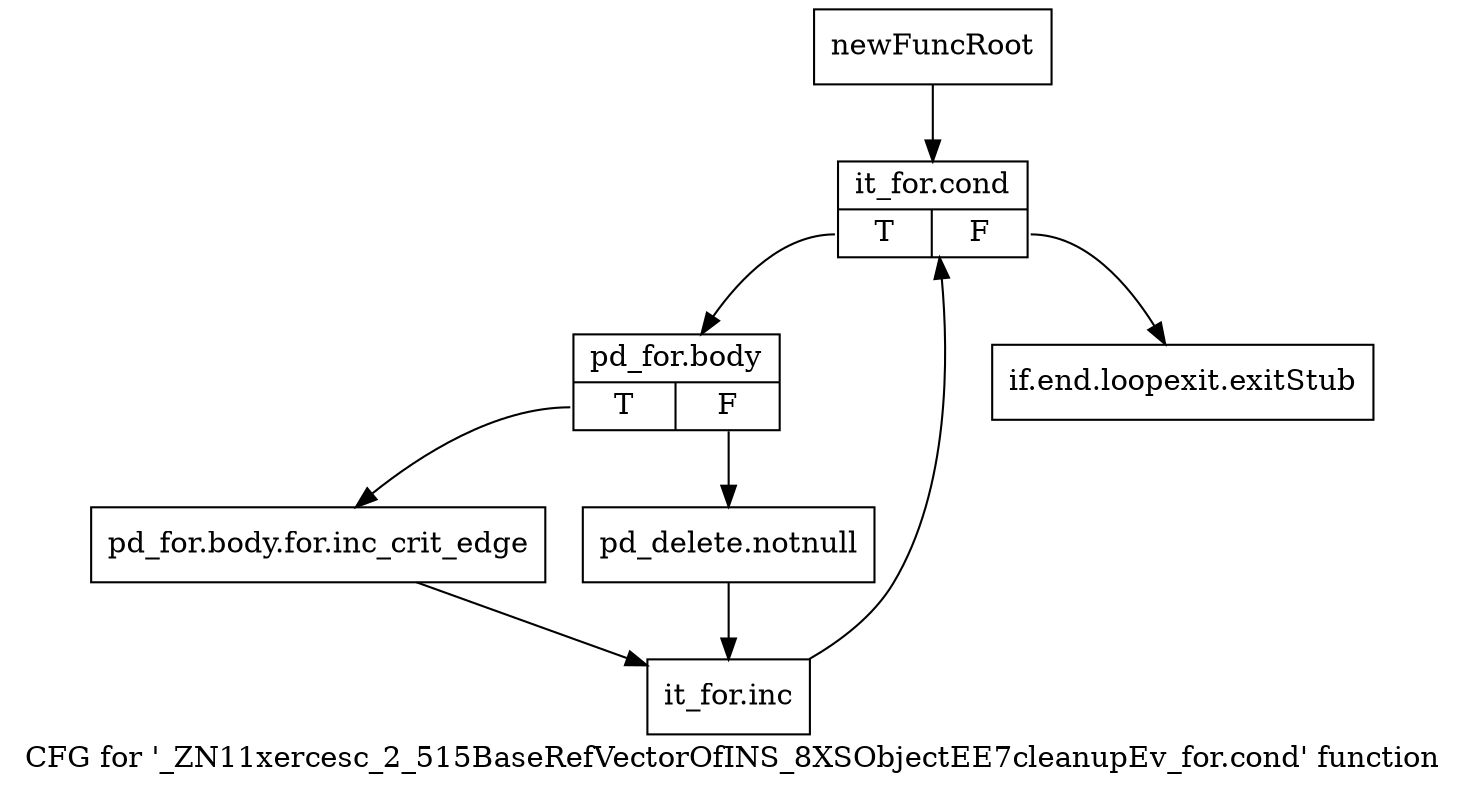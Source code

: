 digraph "CFG for '_ZN11xercesc_2_515BaseRefVectorOfINS_8XSObjectEE7cleanupEv_for.cond' function" {
	label="CFG for '_ZN11xercesc_2_515BaseRefVectorOfINS_8XSObjectEE7cleanupEv_for.cond' function";

	Node0x9c0ec10 [shape=record,label="{newFuncRoot}"];
	Node0x9c0ec10 -> Node0x9c0ecb0;
	Node0x9c0ec60 [shape=record,label="{if.end.loopexit.exitStub}"];
	Node0x9c0ecb0 [shape=record,label="{it_for.cond|{<s0>T|<s1>F}}"];
	Node0x9c0ecb0:s0 -> Node0x9c0ed00;
	Node0x9c0ecb0:s1 -> Node0x9c0ec60;
	Node0x9c0ed00 [shape=record,label="{pd_for.body|{<s0>T|<s1>F}}"];
	Node0x9c0ed00:s0 -> Node0x9c0eda0;
	Node0x9c0ed00:s1 -> Node0x9c0ed50;
	Node0x9c0ed50 [shape=record,label="{pd_delete.notnull}"];
	Node0x9c0ed50 -> Node0x9c0edf0;
	Node0x9c0eda0 [shape=record,label="{pd_for.body.for.inc_crit_edge}"];
	Node0x9c0eda0 -> Node0x9c0edf0;
	Node0x9c0edf0 [shape=record,label="{it_for.inc}"];
	Node0x9c0edf0 -> Node0x9c0ecb0;
}

